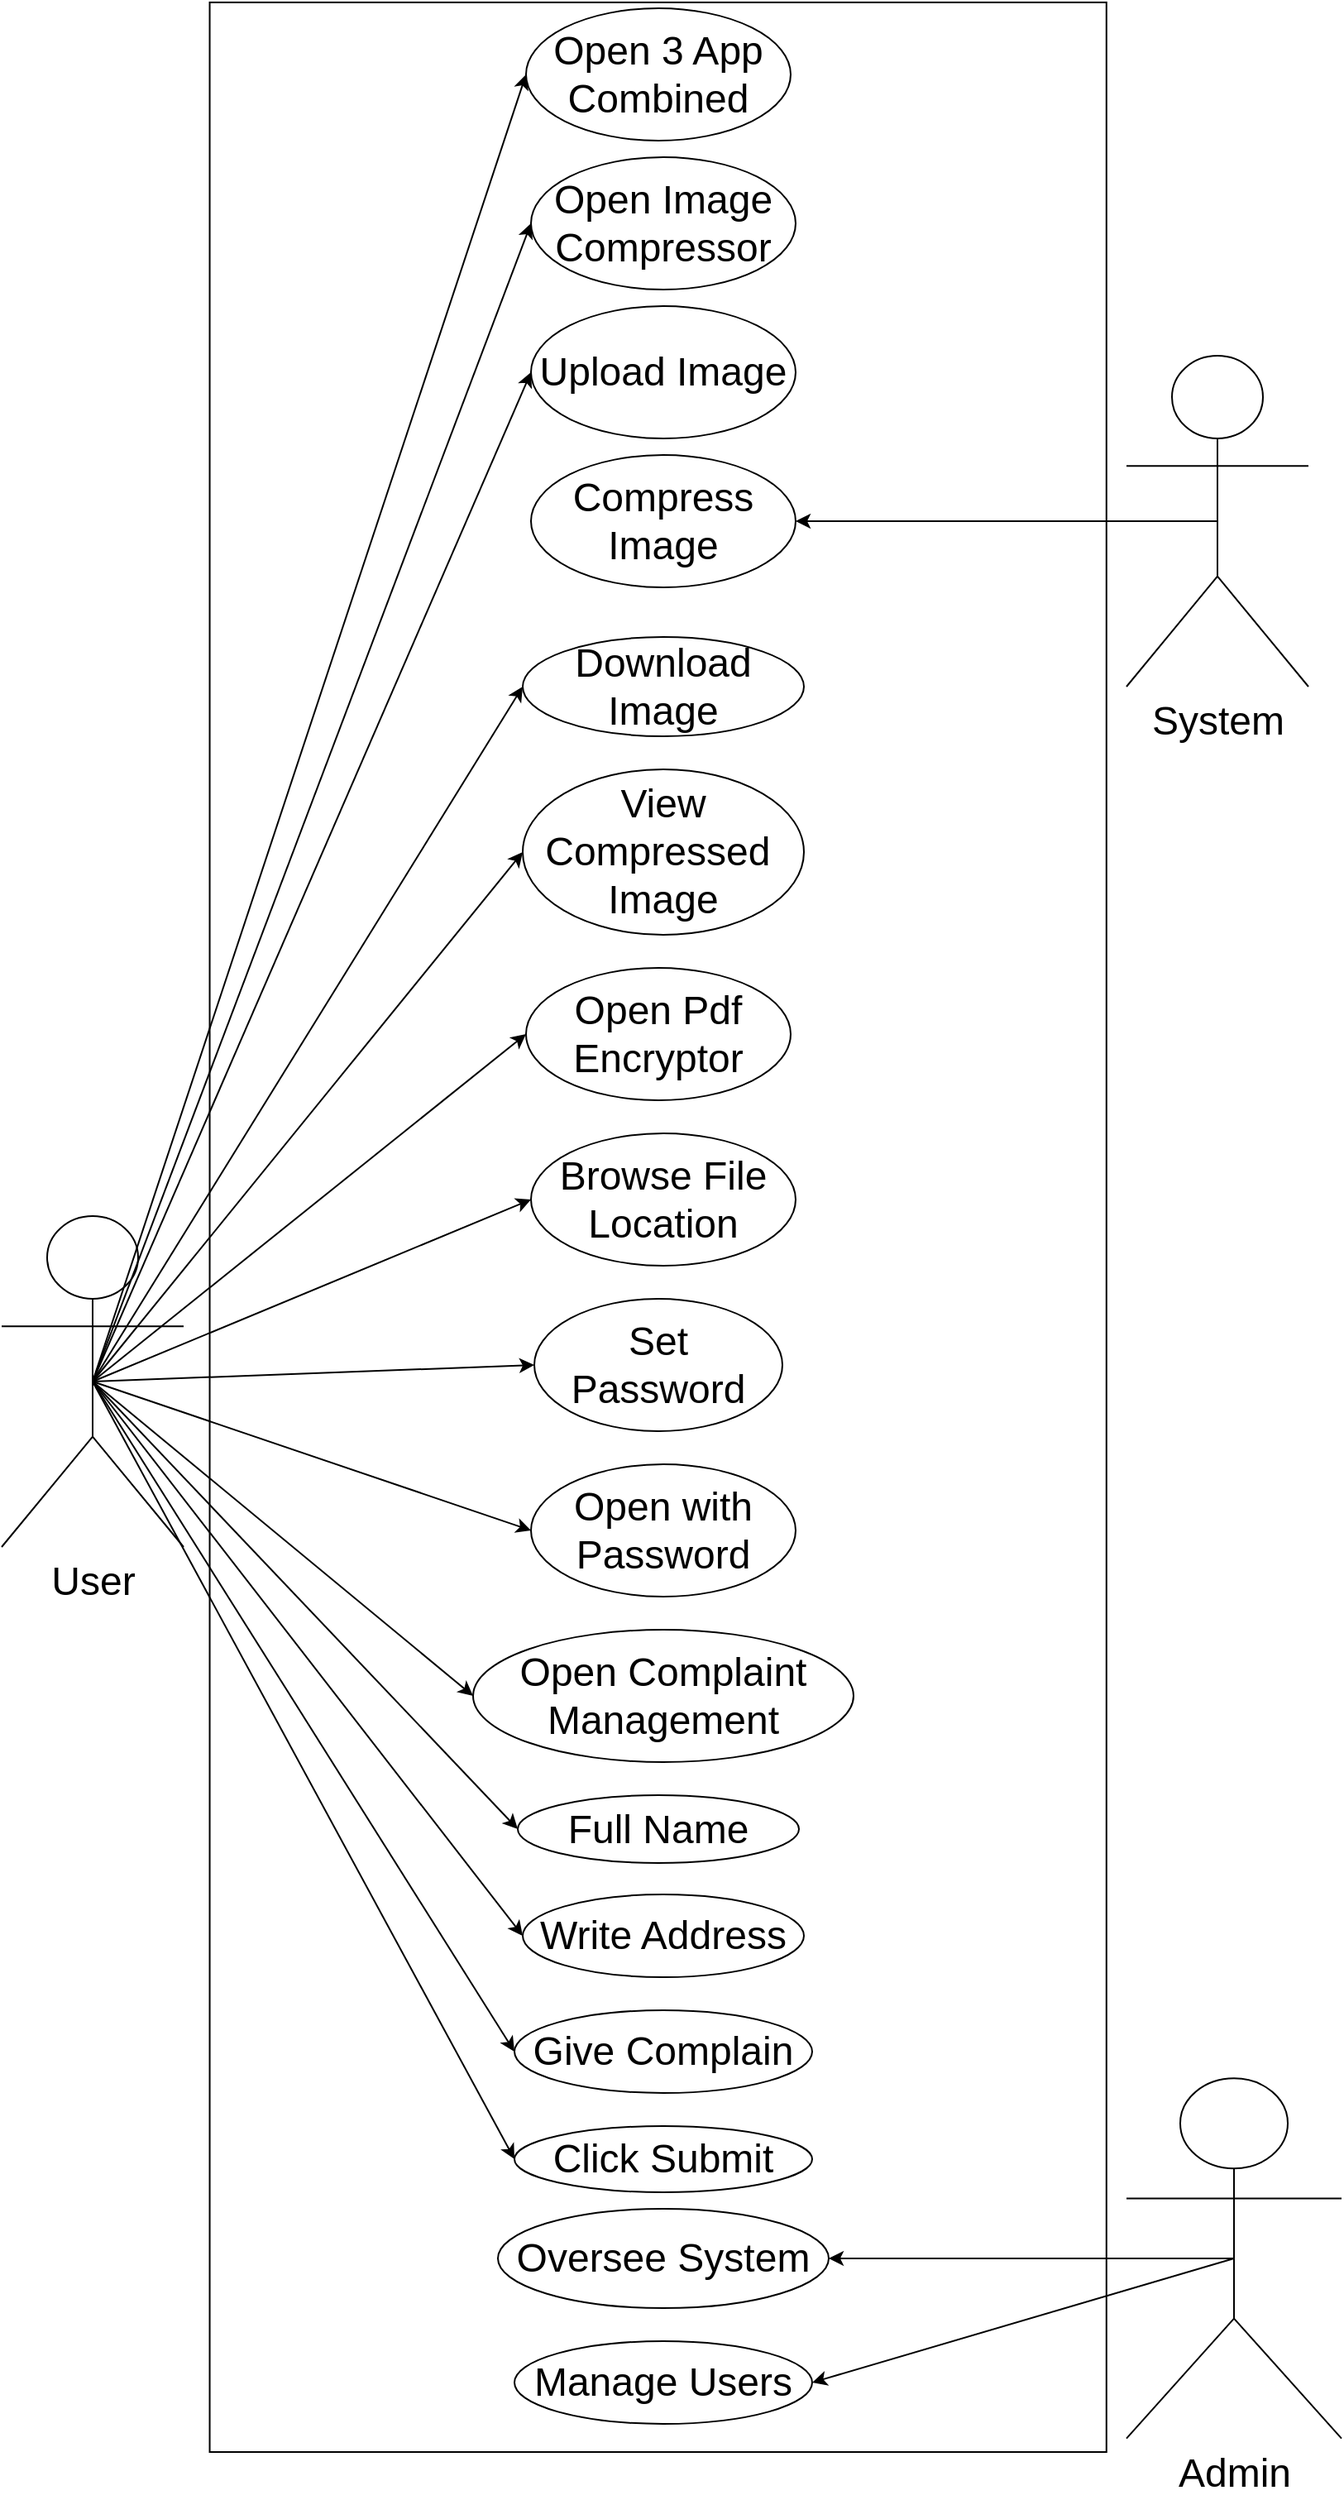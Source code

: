 <mxfile version="24.7.17">
  <diagram name="Page-1" id="SiRpZ1k9ywdiYjhOWEiY">
    <mxGraphModel dx="2261" dy="884" grid="1" gridSize="10" guides="1" tooltips="1" connect="1" arrows="1" fold="1" page="1" pageScale="1" pageWidth="827" pageHeight="1169" math="0" shadow="0">
      <root>
        <mxCell id="0" />
        <mxCell id="1" parent="0" />
        <mxCell id="1i_D0vjBcRpa5MM8SNPV-2" value="" style="rounded=0;whiteSpace=wrap;html=1;rotation=-90;" parent="1" vertex="1">
          <mxGeometry x="-1153.45" y="475.66" width="1480.56" height="542.12" as="geometry" />
        </mxCell>
        <mxCell id="1i_D0vjBcRpa5MM8SNPV-3" value="&lt;font style=&quot;font-size: 24px;&quot;&gt;User&lt;/font&gt;" style="shape=umlActor;verticalLabelPosition=bottom;verticalAlign=top;html=1;outlineConnect=0;" parent="1" vertex="1">
          <mxGeometry x="-810" y="740" width="110" height="200" as="geometry" />
        </mxCell>
        <mxCell id="1i_D0vjBcRpa5MM8SNPV-4" value="&lt;font style=&quot;font-size: 24px;&quot;&gt;System&lt;/font&gt;" style="shape=umlActor;verticalLabelPosition=bottom;verticalAlign=top;html=1;outlineConnect=0;" parent="1" vertex="1">
          <mxGeometry x="-130" y="220" width="110" height="200" as="geometry" />
        </mxCell>
        <mxCell id="1i_D0vjBcRpa5MM8SNPV-5" value="&lt;font style=&quot;font-size: 24px;&quot;&gt;Admin&lt;/font&gt;" style="shape=umlActor;verticalLabelPosition=bottom;verticalAlign=top;html=1;outlineConnect=0;" parent="1" vertex="1">
          <mxGeometry x="-130" y="1261.18" width="130" height="217.65" as="geometry" />
        </mxCell>
        <mxCell id="1i_D0vjBcRpa5MM8SNPV-6" value="&lt;font style=&quot;font-size: 24px;&quot;&gt;Upload Image&lt;/font&gt;" style="ellipse;whiteSpace=wrap;html=1;" parent="1" vertex="1">
          <mxGeometry x="-490" y="190" width="160" height="80" as="geometry" />
        </mxCell>
        <mxCell id="1i_D0vjBcRpa5MM8SNPV-8" value="&lt;font style=&quot;font-size: 24px;&quot;&gt;Compress Image&lt;/font&gt;" style="ellipse;whiteSpace=wrap;html=1;" parent="1" vertex="1">
          <mxGeometry x="-490" y="280" width="160" height="80" as="geometry" />
        </mxCell>
        <mxCell id="1i_D0vjBcRpa5MM8SNPV-9" value="&lt;font style=&quot;font-size: 24px;&quot;&gt;View Compressed&amp;nbsp;&lt;br&gt;Image&lt;/font&gt;" style="ellipse;whiteSpace=wrap;html=1;" parent="1" vertex="1">
          <mxGeometry x="-495" y="470.0" width="170" height="100" as="geometry" />
        </mxCell>
        <mxCell id="1i_D0vjBcRpa5MM8SNPV-10" value="&lt;font style=&quot;font-size: 24px;&quot;&gt;Download Image&lt;/font&gt;" style="ellipse;whiteSpace=wrap;html=1;" parent="1" vertex="1">
          <mxGeometry x="-495" y="390" width="170" height="60" as="geometry" />
        </mxCell>
        <mxCell id="1i_D0vjBcRpa5MM8SNPV-12" value="&lt;font style=&quot;font-size: 24px;&quot;&gt;Open Image Compressor&lt;/font&gt;" style="ellipse;whiteSpace=wrap;html=1;" parent="1" vertex="1">
          <mxGeometry x="-490" y="100" width="160" height="80" as="geometry" />
        </mxCell>
        <mxCell id="1i_D0vjBcRpa5MM8SNPV-13" value="&lt;font style=&quot;font-size: 24px;&quot;&gt;Set Password&lt;/font&gt;" style="ellipse;whiteSpace=wrap;html=1;" parent="1" vertex="1">
          <mxGeometry x="-488" y="790" width="150" height="80" as="geometry" />
        </mxCell>
        <mxCell id="1i_D0vjBcRpa5MM8SNPV-14" value="&lt;font style=&quot;font-size: 24px;&quot;&gt;Browse File Location&lt;/font&gt;" style="ellipse;whiteSpace=wrap;html=1;" parent="1" vertex="1">
          <mxGeometry x="-490" y="690" width="160" height="80" as="geometry" />
        </mxCell>
        <mxCell id="1i_D0vjBcRpa5MM8SNPV-15" value="&lt;font style=&quot;font-size: 24px;&quot;&gt;Open with Password&lt;/font&gt;" style="ellipse;whiteSpace=wrap;html=1;" parent="1" vertex="1">
          <mxGeometry x="-490" y="890" width="160" height="80" as="geometry" />
        </mxCell>
        <mxCell id="1i_D0vjBcRpa5MM8SNPV-16" value="&lt;font style=&quot;font-size: 24px;&quot;&gt;Full Name&lt;/font&gt;" style="ellipse;whiteSpace=wrap;html=1;" parent="1" vertex="1">
          <mxGeometry x="-498" y="1090" width="170" height="41" as="geometry" />
        </mxCell>
        <mxCell id="1i_D0vjBcRpa5MM8SNPV-17" value="&lt;font style=&quot;font-size: 24px;&quot;&gt;Write Address&lt;/font&gt;" style="ellipse;whiteSpace=wrap;html=1;" parent="1" vertex="1">
          <mxGeometry x="-495" y="1150" width="170" height="50" as="geometry" />
        </mxCell>
        <mxCell id="1i_D0vjBcRpa5MM8SNPV-18" value="&lt;font style=&quot;font-size: 24px;&quot;&gt;Give Complain&lt;/font&gt;" style="ellipse;whiteSpace=wrap;html=1;" parent="1" vertex="1">
          <mxGeometry x="-500" y="1220" width="180" height="50" as="geometry" />
        </mxCell>
        <mxCell id="1i_D0vjBcRpa5MM8SNPV-19" value="&lt;font style=&quot;font-size: 24px;&quot;&gt;Click Submit&lt;/font&gt;" style="ellipse;whiteSpace=wrap;html=1;" parent="1" vertex="1">
          <mxGeometry x="-500" y="1290" width="180" height="40" as="geometry" />
        </mxCell>
        <mxCell id="1i_D0vjBcRpa5MM8SNPV-20" value="&lt;font style=&quot;font-size: 24px;&quot;&gt;Oversee System&lt;/font&gt;" style="ellipse;whiteSpace=wrap;html=1;" parent="1" vertex="1">
          <mxGeometry x="-510" y="1340" width="200" height="60" as="geometry" />
        </mxCell>
        <mxCell id="1i_D0vjBcRpa5MM8SNPV-21" value="&lt;font style=&quot;font-size: 24px;&quot;&gt;Manage Users&lt;/font&gt;" style="ellipse;whiteSpace=wrap;html=1;" parent="1" vertex="1">
          <mxGeometry x="-500" y="1420" width="180" height="50" as="geometry" />
        </mxCell>
        <mxCell id="jxTtJ-K_QeLSLrV0HYSQ-6" value="" style="endArrow=classic;html=1;rounded=0;exitX=0.5;exitY=0.5;exitDx=0;exitDy=0;exitPerimeter=0;entryX=0;entryY=0.5;entryDx=0;entryDy=0;" parent="1" source="1i_D0vjBcRpa5MM8SNPV-3" target="1i_D0vjBcRpa5MM8SNPV-6" edge="1">
          <mxGeometry width="50" height="50" relative="1" as="geometry">
            <mxPoint x="-640" y="360" as="sourcePoint" />
            <mxPoint x="-590" y="310" as="targetPoint" />
          </mxGeometry>
        </mxCell>
        <mxCell id="jxTtJ-K_QeLSLrV0HYSQ-8" value="" style="endArrow=classic;html=1;rounded=0;exitX=0.5;exitY=0.5;exitDx=0;exitDy=0;exitPerimeter=0;entryX=0;entryY=0.5;entryDx=0;entryDy=0;" parent="1" source="1i_D0vjBcRpa5MM8SNPV-3" target="1i_D0vjBcRpa5MM8SNPV-9" edge="1">
          <mxGeometry width="50" height="50" relative="1" as="geometry">
            <mxPoint x="-550" y="550" as="sourcePoint" />
            <mxPoint x="-500" y="500" as="targetPoint" />
          </mxGeometry>
        </mxCell>
        <mxCell id="jxTtJ-K_QeLSLrV0HYSQ-12" value="" style="endArrow=classic;html=1;rounded=0;entryX=1;entryY=0.5;entryDx=0;entryDy=0;exitX=0.5;exitY=0.5;exitDx=0;exitDy=0;exitPerimeter=0;" parent="1" source="1i_D0vjBcRpa5MM8SNPV-4" target="1i_D0vjBcRpa5MM8SNPV-8" edge="1">
          <mxGeometry width="50" height="50" relative="1" as="geometry">
            <mxPoint x="-550" y="550" as="sourcePoint" />
            <mxPoint x="-500" y="500" as="targetPoint" />
          </mxGeometry>
        </mxCell>
        <mxCell id="jxTtJ-K_QeLSLrV0HYSQ-13" value="" style="endArrow=classic;html=1;rounded=0;exitX=0.5;exitY=0.5;exitDx=0;exitDy=0;exitPerimeter=0;entryX=0;entryY=0.5;entryDx=0;entryDy=0;" parent="1" source="1i_D0vjBcRpa5MM8SNPV-3" target="1i_D0vjBcRpa5MM8SNPV-10" edge="1">
          <mxGeometry width="50" height="50" relative="1" as="geometry">
            <mxPoint x="-550" y="550" as="sourcePoint" />
            <mxPoint x="-500" y="500" as="targetPoint" />
          </mxGeometry>
        </mxCell>
        <mxCell id="jxTtJ-K_QeLSLrV0HYSQ-14" value="" style="endArrow=classic;html=1;rounded=0;entryX=0;entryY=0.5;entryDx=0;entryDy=0;exitX=0.5;exitY=0.5;exitDx=0;exitDy=0;exitPerimeter=0;" parent="1" source="1i_D0vjBcRpa5MM8SNPV-3" target="1i_D0vjBcRpa5MM8SNPV-12" edge="1">
          <mxGeometry width="50" height="50" relative="1" as="geometry">
            <mxPoint x="-550" y="730" as="sourcePoint" />
            <mxPoint x="-500" y="680" as="targetPoint" />
          </mxGeometry>
        </mxCell>
        <mxCell id="jxTtJ-K_QeLSLrV0HYSQ-16" value="" style="endArrow=classic;html=1;rounded=0;entryX=0;entryY=0.5;entryDx=0;entryDy=0;exitX=0.5;exitY=0.5;exitDx=0;exitDy=0;exitPerimeter=0;" parent="1" source="1i_D0vjBcRpa5MM8SNPV-3" target="1i_D0vjBcRpa5MM8SNPV-13" edge="1">
          <mxGeometry width="50" height="50" relative="1" as="geometry">
            <mxPoint x="-550" y="730" as="sourcePoint" />
            <mxPoint x="-500" y="680" as="targetPoint" />
          </mxGeometry>
        </mxCell>
        <mxCell id="jxTtJ-K_QeLSLrV0HYSQ-17" value="" style="endArrow=classic;html=1;rounded=0;exitX=0.5;exitY=0.5;exitDx=0;exitDy=0;exitPerimeter=0;entryX=0;entryY=0.5;entryDx=0;entryDy=0;" parent="1" source="1i_D0vjBcRpa5MM8SNPV-3" target="1i_D0vjBcRpa5MM8SNPV-14" edge="1">
          <mxGeometry width="50" height="50" relative="1" as="geometry">
            <mxPoint x="-550" y="730" as="sourcePoint" />
            <mxPoint x="-500" y="680" as="targetPoint" />
          </mxGeometry>
        </mxCell>
        <mxCell id="jxTtJ-K_QeLSLrV0HYSQ-18" value="" style="endArrow=classic;html=1;rounded=0;exitX=0.5;exitY=0.5;exitDx=0;exitDy=0;exitPerimeter=0;entryX=0;entryY=0.5;entryDx=0;entryDy=0;" parent="1" source="1i_D0vjBcRpa5MM8SNPV-3" target="1i_D0vjBcRpa5MM8SNPV-15" edge="1">
          <mxGeometry width="50" height="50" relative="1" as="geometry">
            <mxPoint x="-550" y="730" as="sourcePoint" />
            <mxPoint x="-500" y="680" as="targetPoint" />
          </mxGeometry>
        </mxCell>
        <mxCell id="jxTtJ-K_QeLSLrV0HYSQ-19" value="" style="endArrow=classic;html=1;rounded=0;exitX=0.5;exitY=0.5;exitDx=0;exitDy=0;exitPerimeter=0;entryX=0;entryY=0.5;entryDx=0;entryDy=0;" parent="1" source="1i_D0vjBcRpa5MM8SNPV-3" target="1i_D0vjBcRpa5MM8SNPV-16" edge="1">
          <mxGeometry width="50" height="50" relative="1" as="geometry">
            <mxPoint x="-290" y="890" as="sourcePoint" />
            <mxPoint x="-240" y="840" as="targetPoint" />
          </mxGeometry>
        </mxCell>
        <mxCell id="jxTtJ-K_QeLSLrV0HYSQ-21" value="" style="endArrow=classic;html=1;rounded=0;exitX=0.5;exitY=0.5;exitDx=0;exitDy=0;exitPerimeter=0;entryX=0;entryY=0.5;entryDx=0;entryDy=0;" parent="1" source="1i_D0vjBcRpa5MM8SNPV-3" target="1i_D0vjBcRpa5MM8SNPV-17" edge="1">
          <mxGeometry width="50" height="50" relative="1" as="geometry">
            <mxPoint x="-460" y="1210" as="sourcePoint" />
            <mxPoint x="-410" y="1160" as="targetPoint" />
          </mxGeometry>
        </mxCell>
        <mxCell id="jxTtJ-K_QeLSLrV0HYSQ-22" value="" style="endArrow=classic;html=1;rounded=0;exitX=0.5;exitY=0.5;exitDx=0;exitDy=0;exitPerimeter=0;entryX=0;entryY=0.5;entryDx=0;entryDy=0;" parent="1" source="1i_D0vjBcRpa5MM8SNPV-3" target="1i_D0vjBcRpa5MM8SNPV-18" edge="1">
          <mxGeometry width="50" height="50" relative="1" as="geometry">
            <mxPoint x="-460" y="1210" as="sourcePoint" />
            <mxPoint x="-410" y="1160" as="targetPoint" />
          </mxGeometry>
        </mxCell>
        <mxCell id="jxTtJ-K_QeLSLrV0HYSQ-23" value="" style="endArrow=classic;html=1;rounded=0;exitX=0.5;exitY=0.5;exitDx=0;exitDy=0;exitPerimeter=0;entryX=0;entryY=0.5;entryDx=0;entryDy=0;" parent="1" source="1i_D0vjBcRpa5MM8SNPV-3" target="1i_D0vjBcRpa5MM8SNPV-19" edge="1">
          <mxGeometry width="50" height="50" relative="1" as="geometry">
            <mxPoint x="-460" y="1210" as="sourcePoint" />
            <mxPoint x="-410" y="1160" as="targetPoint" />
          </mxGeometry>
        </mxCell>
        <mxCell id="jxTtJ-K_QeLSLrV0HYSQ-24" value="" style="endArrow=classic;html=1;rounded=0;exitX=0.5;exitY=0.5;exitDx=0;exitDy=0;exitPerimeter=0;entryX=1;entryY=0.5;entryDx=0;entryDy=0;" parent="1" source="1i_D0vjBcRpa5MM8SNPV-5" target="1i_D0vjBcRpa5MM8SNPV-20" edge="1">
          <mxGeometry width="50" height="50" relative="1" as="geometry">
            <mxPoint x="-460" y="1370" as="sourcePoint" />
            <mxPoint x="-410" y="1320" as="targetPoint" />
          </mxGeometry>
        </mxCell>
        <mxCell id="jxTtJ-K_QeLSLrV0HYSQ-25" value="" style="endArrow=classic;html=1;rounded=0;entryX=1;entryY=0.5;entryDx=0;entryDy=0;exitX=0.5;exitY=0.5;exitDx=0;exitDy=0;exitPerimeter=0;" parent="1" source="1i_D0vjBcRpa5MM8SNPV-5" target="1i_D0vjBcRpa5MM8SNPV-21" edge="1">
          <mxGeometry width="50" height="50" relative="1" as="geometry">
            <mxPoint x="-60" y="1190" as="sourcePoint" />
            <mxPoint x="-410" y="1320" as="targetPoint" />
          </mxGeometry>
        </mxCell>
        <mxCell id="nTuh2goIFdn3MQALrRlb-1" value="&lt;font style=&quot;font-size: 24px;&quot;&gt;Open Complaint Management&lt;/font&gt;" style="ellipse;whiteSpace=wrap;html=1;" parent="1" vertex="1">
          <mxGeometry x="-525" y="990" width="230" height="80" as="geometry" />
        </mxCell>
        <mxCell id="nTuh2goIFdn3MQALrRlb-4" value="" style="endArrow=classic;html=1;rounded=0;exitX=0.5;exitY=0.5;exitDx=0;exitDy=0;exitPerimeter=0;entryX=0;entryY=0.5;entryDx=0;entryDy=0;" parent="1" source="1i_D0vjBcRpa5MM8SNPV-3" target="nTuh2goIFdn3MQALrRlb-1" edge="1">
          <mxGeometry width="50" height="50" relative="1" as="geometry">
            <mxPoint x="-430" y="1070" as="sourcePoint" />
            <mxPoint x="-380" y="1020" as="targetPoint" />
          </mxGeometry>
        </mxCell>
        <mxCell id="nTuh2goIFdn3MQALrRlb-5" value="&lt;font style=&quot;font-size: 24px;&quot;&gt;Open Pdf Encryptor&lt;/font&gt;" style="ellipse;whiteSpace=wrap;html=1;" parent="1" vertex="1">
          <mxGeometry x="-493" y="590" width="160" height="80" as="geometry" />
        </mxCell>
        <mxCell id="nTuh2goIFdn3MQALrRlb-6" value="" style="endArrow=classic;html=1;rounded=0;exitX=0.5;exitY=0.5;exitDx=0;exitDy=0;exitPerimeter=0;entryX=0;entryY=0.5;entryDx=0;entryDy=0;" parent="1" source="1i_D0vjBcRpa5MM8SNPV-3" target="nTuh2goIFdn3MQALrRlb-5" edge="1">
          <mxGeometry width="50" height="50" relative="1" as="geometry">
            <mxPoint x="-600" y="870" as="sourcePoint" />
            <mxPoint x="-550" y="820" as="targetPoint" />
          </mxGeometry>
        </mxCell>
        <mxCell id="nTuh2goIFdn3MQALrRlb-7" value="&lt;font style=&quot;font-size: 24px;&quot;&gt;Open 3 App Combined&lt;/font&gt;" style="ellipse;whiteSpace=wrap;html=1;" parent="1" vertex="1">
          <mxGeometry x="-493" y="10" width="160" height="80" as="geometry" />
        </mxCell>
        <mxCell id="nTuh2goIFdn3MQALrRlb-8" value="" style="endArrow=classic;html=1;rounded=0;exitX=0.5;exitY=0.5;exitDx=0;exitDy=0;exitPerimeter=0;entryX=0;entryY=0.5;entryDx=0;entryDy=0;" parent="1" source="1i_D0vjBcRpa5MM8SNPV-3" target="nTuh2goIFdn3MQALrRlb-7" edge="1">
          <mxGeometry width="50" height="50" relative="1" as="geometry">
            <mxPoint x="-600" y="740" as="sourcePoint" />
            <mxPoint x="-550" y="690" as="targetPoint" />
          </mxGeometry>
        </mxCell>
      </root>
    </mxGraphModel>
  </diagram>
</mxfile>
